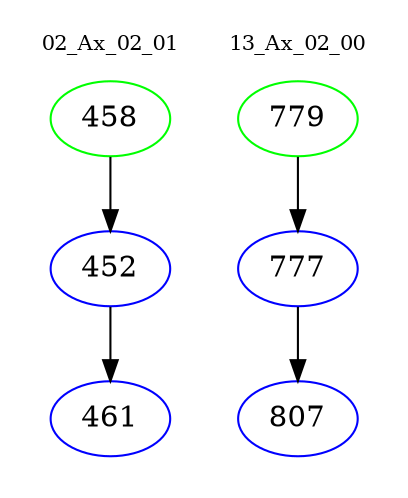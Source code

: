 digraph{
subgraph cluster_0 {
color = white
label = "02_Ax_02_01";
fontsize=10;
T0_458 [label="458", color="green"]
T0_458 -> T0_452 [color="black"]
T0_452 [label="452", color="blue"]
T0_452 -> T0_461 [color="black"]
T0_461 [label="461", color="blue"]
}
subgraph cluster_1 {
color = white
label = "13_Ax_02_00";
fontsize=10;
T1_779 [label="779", color="green"]
T1_779 -> T1_777 [color="black"]
T1_777 [label="777", color="blue"]
T1_777 -> T1_807 [color="black"]
T1_807 [label="807", color="blue"]
}
}

